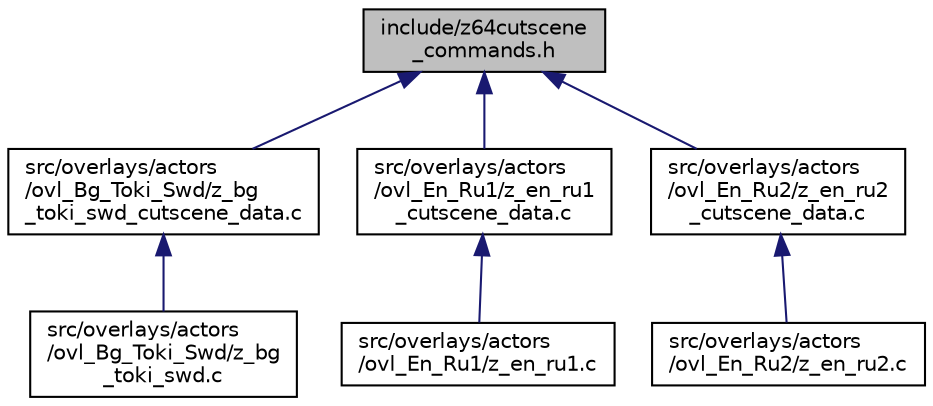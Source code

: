 digraph "include/z64cutscene_commands.h"
{
 // LATEX_PDF_SIZE
  edge [fontname="Helvetica",fontsize="10",labelfontname="Helvetica",labelfontsize="10"];
  node [fontname="Helvetica",fontsize="10",shape=record];
  Node1 [label="include/z64cutscene\l_commands.h",height=0.2,width=0.4,color="black", fillcolor="grey75", style="filled", fontcolor="black",tooltip=" "];
  Node1 -> Node2 [dir="back",color="midnightblue",fontsize="10",style="solid",fontname="Helvetica"];
  Node2 [label="src/overlays/actors\l/ovl_Bg_Toki_Swd/z_bg\l_toki_swd_cutscene_data.c",height=0.2,width=0.4,color="black", fillcolor="white", style="filled",URL="$d4/d83/z__bg__toki__swd__cutscene__data_8c.html",tooltip=" "];
  Node2 -> Node3 [dir="back",color="midnightblue",fontsize="10",style="solid",fontname="Helvetica"];
  Node3 [label="src/overlays/actors\l/ovl_Bg_Toki_Swd/z_bg\l_toki_swd.c",height=0.2,width=0.4,color="black", fillcolor="white", style="filled",URL="$d9/d36/z__bg__toki__swd_8c.html",tooltip=" "];
  Node1 -> Node4 [dir="back",color="midnightblue",fontsize="10",style="solid",fontname="Helvetica"];
  Node4 [label="src/overlays/actors\l/ovl_En_Ru1/z_en_ru1\l_cutscene_data.c",height=0.2,width=0.4,color="black", fillcolor="white", style="filled",URL="$d0/d8e/z__en__ru1__cutscene__data_8c.html",tooltip=" "];
  Node4 -> Node5 [dir="back",color="midnightblue",fontsize="10",style="solid",fontname="Helvetica"];
  Node5 [label="src/overlays/actors\l/ovl_En_Ru1/z_en_ru1.c",height=0.2,width=0.4,color="black", fillcolor="white", style="filled",URL="$d6/d20/z__en__ru1_8c.html",tooltip=" "];
  Node1 -> Node6 [dir="back",color="midnightblue",fontsize="10",style="solid",fontname="Helvetica"];
  Node6 [label="src/overlays/actors\l/ovl_En_Ru2/z_en_ru2\l_cutscene_data.c",height=0.2,width=0.4,color="black", fillcolor="white", style="filled",URL="$d3/d18/z__en__ru2__cutscene__data_8c.html",tooltip=" "];
  Node6 -> Node7 [dir="back",color="midnightblue",fontsize="10",style="solid",fontname="Helvetica"];
  Node7 [label="src/overlays/actors\l/ovl_En_Ru2/z_en_ru2.c",height=0.2,width=0.4,color="black", fillcolor="white", style="filled",URL="$d3/da2/z__en__ru2_8c.html",tooltip=" "];
}
